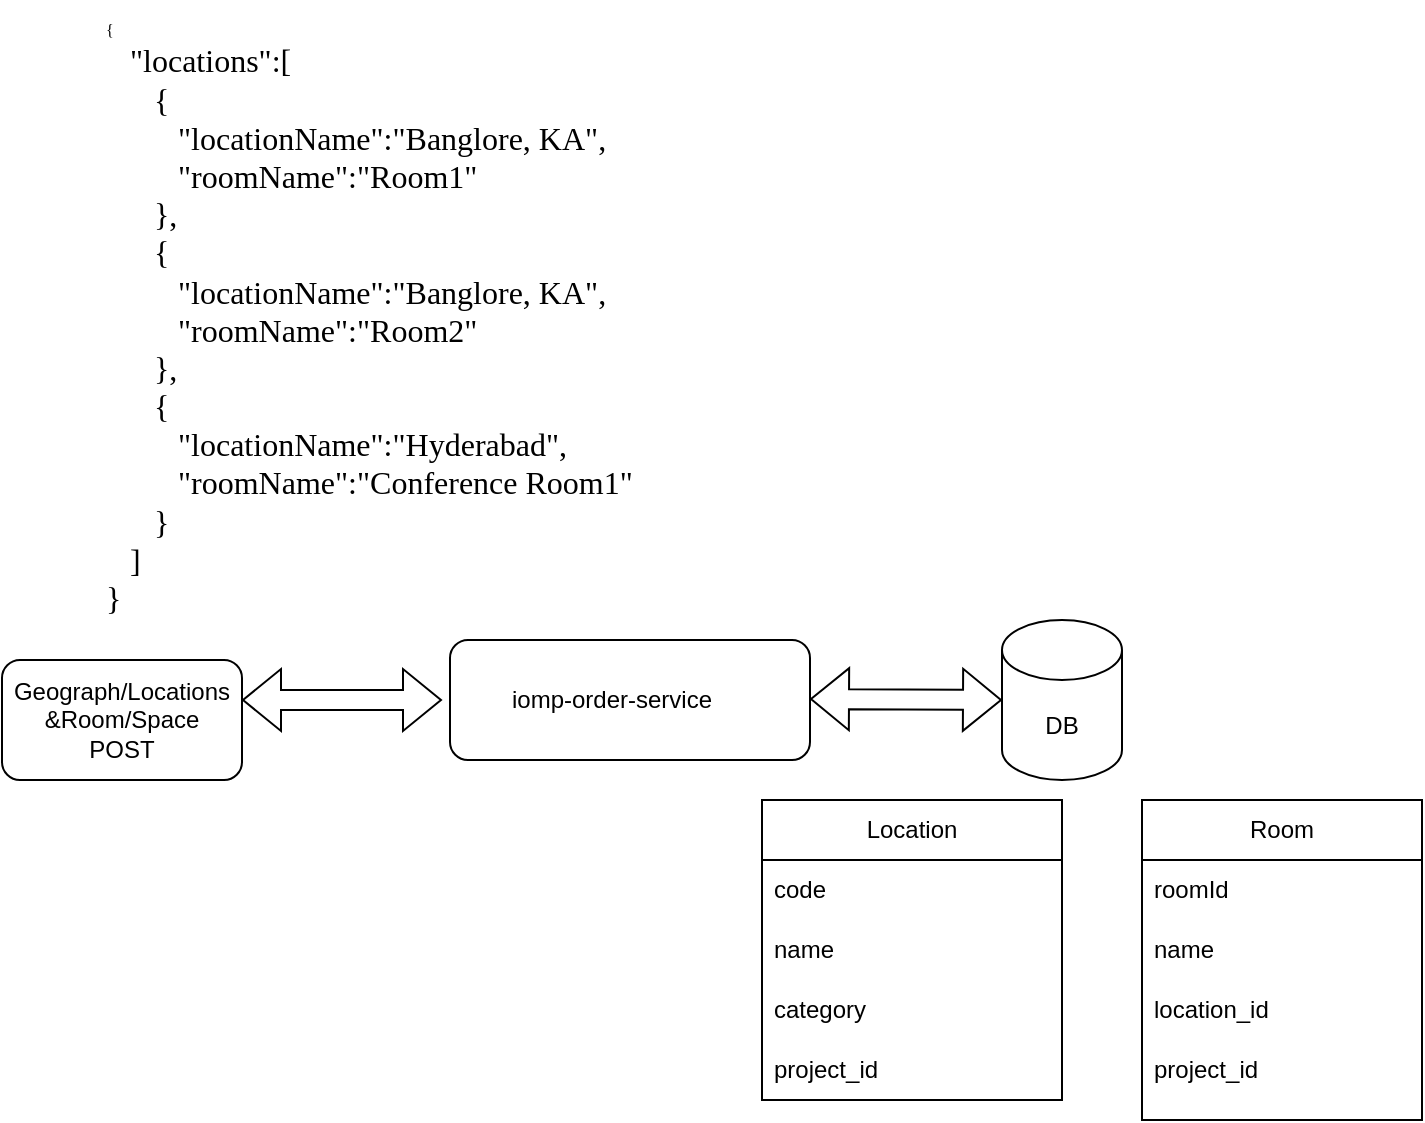 <mxfile version="24.4.9" type="github">
  <diagram name="Page-1" id="BYTXbC25DRY8ZI2Z7DPX">
    <mxGraphModel dx="1026" dy="1726" grid="1" gridSize="10" guides="1" tooltips="1" connect="1" arrows="1" fold="1" page="1" pageScale="1" pageWidth="827" pageHeight="1169" math="0" shadow="0">
      <root>
        <mxCell id="0" />
        <mxCell id="1" parent="0" />
        <mxCell id="M__pvSeYkyBA2umGWvLx-5" value="Geograph/Locations &amp;amp;Room/Space&lt;div&gt;POST&lt;/div&gt;" style="rounded=1;whiteSpace=wrap;html=1;" vertex="1" parent="1">
          <mxGeometry x="100" y="300" width="120" height="60" as="geometry" />
        </mxCell>
        <mxCell id="M__pvSeYkyBA2umGWvLx-6" value="" style="rounded=1;whiteSpace=wrap;html=1;" vertex="1" parent="1">
          <mxGeometry x="324" y="290" width="180" height="60" as="geometry" />
        </mxCell>
        <mxCell id="M__pvSeYkyBA2umGWvLx-7" value="iomp-order-service" style="text;html=1;align=center;verticalAlign=middle;whiteSpace=wrap;rounded=0;" vertex="1" parent="1">
          <mxGeometry x="350" y="307.5" width="110" height="25" as="geometry" />
        </mxCell>
        <mxCell id="M__pvSeYkyBA2umGWvLx-9" value="Location" style="swimlane;fontStyle=0;childLayout=stackLayout;horizontal=1;startSize=30;horizontalStack=0;resizeParent=1;resizeParentMax=0;resizeLast=0;collapsible=1;marginBottom=0;whiteSpace=wrap;html=1;" vertex="1" parent="1">
          <mxGeometry x="480" y="370" width="150" height="150" as="geometry" />
        </mxCell>
        <mxCell id="M__pvSeYkyBA2umGWvLx-10" value="code" style="text;strokeColor=none;fillColor=none;align=left;verticalAlign=middle;spacingLeft=4;spacingRight=4;overflow=hidden;points=[[0,0.5],[1,0.5]];portConstraint=eastwest;rotatable=0;whiteSpace=wrap;html=1;" vertex="1" parent="M__pvSeYkyBA2umGWvLx-9">
          <mxGeometry y="30" width="150" height="30" as="geometry" />
        </mxCell>
        <mxCell id="M__pvSeYkyBA2umGWvLx-11" value="name" style="text;strokeColor=none;fillColor=none;align=left;verticalAlign=middle;spacingLeft=4;spacingRight=4;overflow=hidden;points=[[0,0.5],[1,0.5]];portConstraint=eastwest;rotatable=0;whiteSpace=wrap;html=1;" vertex="1" parent="M__pvSeYkyBA2umGWvLx-9">
          <mxGeometry y="60" width="150" height="30" as="geometry" />
        </mxCell>
        <mxCell id="M__pvSeYkyBA2umGWvLx-20" value="category" style="text;strokeColor=none;fillColor=none;align=left;verticalAlign=middle;spacingLeft=4;spacingRight=4;overflow=hidden;points=[[0,0.5],[1,0.5]];portConstraint=eastwest;rotatable=0;whiteSpace=wrap;html=1;" vertex="1" parent="M__pvSeYkyBA2umGWvLx-9">
          <mxGeometry y="90" width="150" height="30" as="geometry" />
        </mxCell>
        <mxCell id="M__pvSeYkyBA2umGWvLx-12" value="project_id" style="text;strokeColor=none;fillColor=none;align=left;verticalAlign=middle;spacingLeft=4;spacingRight=4;overflow=hidden;points=[[0,0.5],[1,0.5]];portConstraint=eastwest;rotatable=0;whiteSpace=wrap;html=1;" vertex="1" parent="M__pvSeYkyBA2umGWvLx-9">
          <mxGeometry y="120" width="150" height="30" as="geometry" />
        </mxCell>
        <mxCell id="M__pvSeYkyBA2umGWvLx-13" value="" style="shape=flexArrow;endArrow=classic;startArrow=classic;html=1;rounded=0;" edge="1" parent="1">
          <mxGeometry width="100" height="100" relative="1" as="geometry">
            <mxPoint x="220" y="320" as="sourcePoint" />
            <mxPoint x="320" y="320" as="targetPoint" />
          </mxGeometry>
        </mxCell>
        <mxCell id="M__pvSeYkyBA2umGWvLx-14" value="" style="shape=flexArrow;endArrow=classic;startArrow=classic;html=1;rounded=0;" edge="1" parent="1">
          <mxGeometry width="100" height="100" relative="1" as="geometry">
            <mxPoint x="504" y="319.5" as="sourcePoint" />
            <mxPoint x="600" y="320" as="targetPoint" />
          </mxGeometry>
        </mxCell>
        <mxCell id="M__pvSeYkyBA2umGWvLx-16" value="Room" style="swimlane;fontStyle=0;childLayout=stackLayout;horizontal=1;startSize=30;horizontalStack=0;resizeParent=1;resizeParentMax=0;resizeLast=0;collapsible=1;marginBottom=0;whiteSpace=wrap;html=1;" vertex="1" parent="1">
          <mxGeometry x="670" y="370" width="140" height="160" as="geometry" />
        </mxCell>
        <mxCell id="M__pvSeYkyBA2umGWvLx-17" value="roomId" style="text;strokeColor=none;fillColor=none;align=left;verticalAlign=middle;spacingLeft=4;spacingRight=4;overflow=hidden;points=[[0,0.5],[1,0.5]];portConstraint=eastwest;rotatable=0;whiteSpace=wrap;html=1;" vertex="1" parent="M__pvSeYkyBA2umGWvLx-16">
          <mxGeometry y="30" width="140" height="30" as="geometry" />
        </mxCell>
        <mxCell id="M__pvSeYkyBA2umGWvLx-18" value="name" style="text;strokeColor=none;fillColor=none;align=left;verticalAlign=middle;spacingLeft=4;spacingRight=4;overflow=hidden;points=[[0,0.5],[1,0.5]];portConstraint=eastwest;rotatable=0;whiteSpace=wrap;html=1;" vertex="1" parent="M__pvSeYkyBA2umGWvLx-16">
          <mxGeometry y="60" width="140" height="30" as="geometry" />
        </mxCell>
        <mxCell id="M__pvSeYkyBA2umGWvLx-24" value="location_id" style="text;strokeColor=none;fillColor=none;align=left;verticalAlign=middle;spacingLeft=4;spacingRight=4;overflow=hidden;points=[[0,0.5],[1,0.5]];portConstraint=eastwest;rotatable=0;whiteSpace=wrap;html=1;" vertex="1" parent="M__pvSeYkyBA2umGWvLx-16">
          <mxGeometry y="90" width="140" height="30" as="geometry" />
        </mxCell>
        <mxCell id="M__pvSeYkyBA2umGWvLx-21" value="project_id" style="text;strokeColor=none;fillColor=none;align=left;verticalAlign=middle;spacingLeft=4;spacingRight=4;overflow=hidden;points=[[0,0.5],[1,0.5]];portConstraint=eastwest;rotatable=0;whiteSpace=wrap;html=1;" vertex="1" parent="M__pvSeYkyBA2umGWvLx-16">
          <mxGeometry y="120" width="140" height="30" as="geometry" />
        </mxCell>
        <mxCell id="M__pvSeYkyBA2umGWvLx-19" value="&lt;span style=&quot;color: rgba(0, 0, 0, 0); font-family: monospace; font-size: 0px; text-wrap: nowrap;&quot;&gt;%3CmxGraphModel%3E%3Croot%3E%3CmxCell%20id%3D%220%22%2F%3E%3CmxCell%20id%3D%221%22%20parent%3D%220%22%2F%3E%3CmxCell%20id%3D%222%22%20value%3D%22project_id%22%20style%3D%22text%3BstrokeColor%3Dnone%3BfillColor%3Dnone%3Balign%3Dleft%3BverticalAlign%3Dmiddle%3BspacingLeft%3D4%3BspacingRight%3D4%3Boverflow%3Dhidden%3Bpoints%3D%5B%5B0%2C0.5%5D%2C%5B1%2C0.5%5D%5D%3BportConstraint%3Deastwest%3Brotatable%3D0%3BwhiteSpace%3Dwrap%3Bhtml%3D1%3B%22%20vertex%3D%221%22%20parent%3D%221%22%3E%3CmxGeometry%20x%3D%22610%22%20y%3D%22130%22%20width%3D%22160%22%20height%3D%2230%22%20as%3D%22geometry%22%2F%3E%3C%2FmxCell%3E%3C%2Froot%3E%3C%2FmxGraphModel%3E&lt;/span&gt;" style="text;strokeColor=none;fillColor=none;align=left;verticalAlign=middle;spacingLeft=4;spacingRight=4;overflow=hidden;points=[[0,0.5],[1,0.5]];portConstraint=eastwest;rotatable=0;whiteSpace=wrap;html=1;" vertex="1" parent="M__pvSeYkyBA2umGWvLx-16">
          <mxGeometry y="150" width="140" height="10" as="geometry" />
        </mxCell>
        <mxCell id="M__pvSeYkyBA2umGWvLx-25" value="DB" style="shape=cylinder3;whiteSpace=wrap;html=1;boundedLbl=1;backgroundOutline=1;size=15;" vertex="1" parent="1">
          <mxGeometry x="600" y="280" width="60" height="80" as="geometry" />
        </mxCell>
        <mxCell id="M__pvSeYkyBA2umGWvLx-46" value="&lt;pre style=&quot;margin-top: 0px;&quot;&gt;&lt;font style=&quot;font-size: 8px;&quot; face=&quot;Verdana&quot;&gt;{&lt;br&gt;&lt;/font&gt;&lt;font size=&quot;3&quot; face=&quot;Lv7snBzfe4WO6jD27K0s&quot;&gt;&amp;nbsp; &amp;nbsp;&quot;locations&quot;:[&lt;br&gt;&lt;/font&gt;&lt;font size=&quot;3&quot; face=&quot;Lv7snBzfe4WO6jD27K0s&quot;&gt;&amp;nbsp; &amp;nbsp; &amp;nbsp; {&lt;br&gt;&lt;/font&gt;&lt;font size=&quot;3&quot; face=&quot;Lv7snBzfe4WO6jD27K0s&quot;&gt;&amp;nbsp; &amp;nbsp; &amp;nbsp; &amp;nbsp; &amp;nbsp;&quot;locationName&quot;:&quot;Banglore, KA&quot;,&lt;br&gt;&lt;/font&gt;&lt;font size=&quot;3&quot; face=&quot;Lv7snBzfe4WO6jD27K0s&quot;&gt;&amp;nbsp; &amp;nbsp; &amp;nbsp; &amp;nbsp; &amp;nbsp;&quot;roomName&quot;:&quot;Room1&quot;&lt;br&gt;&lt;/font&gt;&lt;font size=&quot;3&quot; face=&quot;Lv7snBzfe4WO6jD27K0s&quot;&gt;&amp;nbsp; &amp;nbsp; &amp;nbsp; },&lt;br&gt;&lt;/font&gt;&lt;font size=&quot;3&quot; face=&quot;Lv7snBzfe4WO6jD27K0s&quot;&gt;&amp;nbsp; &amp;nbsp; &amp;nbsp; {&lt;br&gt;&lt;/font&gt;&lt;font size=&quot;3&quot; face=&quot;Lv7snBzfe4WO6jD27K0s&quot;&gt;&amp;nbsp; &amp;nbsp; &amp;nbsp; &amp;nbsp; &amp;nbsp;&quot;locationName&quot;:&quot;Banglore, KA&quot;,&lt;br&gt;&lt;/font&gt;&lt;font size=&quot;3&quot; face=&quot;Lv7snBzfe4WO6jD27K0s&quot;&gt;&amp;nbsp; &amp;nbsp; &amp;nbsp; &amp;nbsp; &amp;nbsp;&quot;roomName&quot;:&quot;Room2&quot;&lt;br&gt;&lt;/font&gt;&lt;font size=&quot;3&quot; face=&quot;Lv7snBzfe4WO6jD27K0s&quot;&gt;&amp;nbsp; &amp;nbsp; &amp;nbsp; },&lt;br&gt;&lt;/font&gt;&lt;font size=&quot;3&quot; face=&quot;Lv7snBzfe4WO6jD27K0s&quot;&gt;&amp;nbsp; &amp;nbsp; &amp;nbsp; {&lt;br&gt;&lt;/font&gt;&lt;font size=&quot;3&quot; face=&quot;Lv7snBzfe4WO6jD27K0s&quot;&gt;&amp;nbsp; &amp;nbsp; &amp;nbsp; &amp;nbsp; &amp;nbsp;&quot;locationName&quot;:&quot;Hyderabad&quot;,&lt;br&gt;&lt;/font&gt;&lt;font size=&quot;3&quot; face=&quot;Lv7snBzfe4WO6jD27K0s&quot;&gt;&amp;nbsp; &amp;nbsp; &amp;nbsp; &amp;nbsp; &amp;nbsp;&quot;roomName&quot;:&quot;Conference Room1&quot;&lt;br&gt;&lt;/font&gt;&lt;font size=&quot;3&quot; face=&quot;Lv7snBzfe4WO6jD27K0s&quot;&gt;&amp;nbsp; &amp;nbsp; &amp;nbsp; }&lt;br&gt;&lt;/font&gt;&lt;font size=&quot;3&quot; face=&quot;Lv7snBzfe4WO6jD27K0s&quot;&gt;&amp;nbsp; &amp;nbsp;]&lt;br&gt;&lt;/font&gt;&lt;font size=&quot;3&quot; face=&quot;Lv7snBzfe4WO6jD27K0s&quot;&gt;}&lt;/font&gt;&lt;/pre&gt;" style="text;html=1;whiteSpace=wrap;overflow=hidden;rounded=0;align=left;" vertex="1" parent="1">
          <mxGeometry x="150" y="-30" width="280" height="320" as="geometry" />
        </mxCell>
      </root>
    </mxGraphModel>
  </diagram>
</mxfile>
